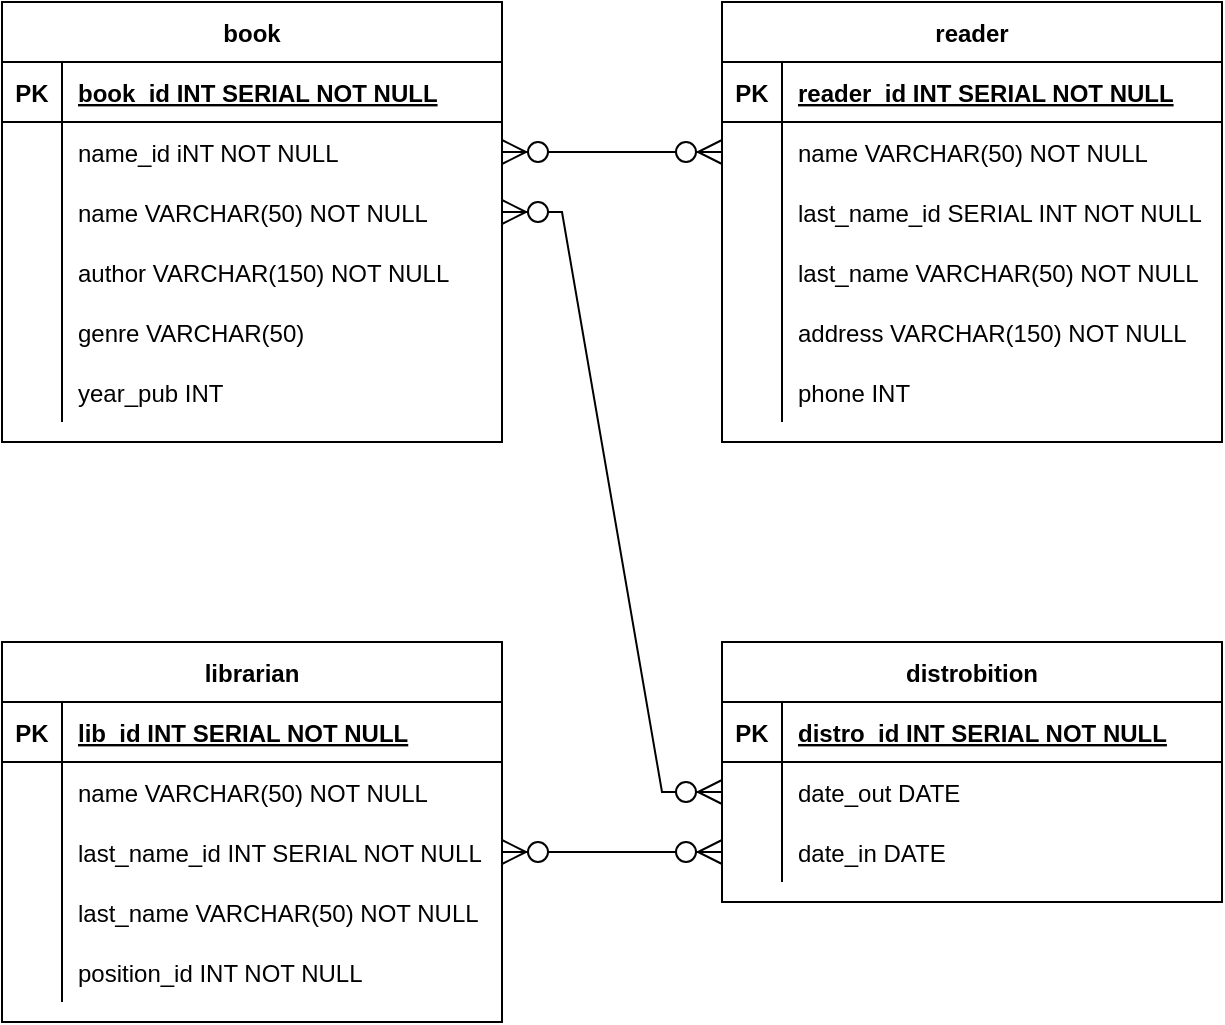 <mxfile version="24.0.4" type="device">
  <diagram id="R2lEEEUBdFMjLlhIrx00" name="Page-1">
    <mxGraphModel dx="2026" dy="1197" grid="1" gridSize="10" guides="1" tooltips="1" connect="1" arrows="1" fold="1" page="1" pageScale="1" pageWidth="850" pageHeight="1100" math="0" shadow="0" extFonts="Permanent Marker^https://fonts.googleapis.com/css?family=Permanent+Marker">
      <root>
        <mxCell id="0" />
        <mxCell id="1" parent="0" />
        <mxCell id="mHWX5svMrmaGDSK8oBWp-1" value="book" style="shape=table;startSize=30;container=1;collapsible=1;childLayout=tableLayout;fixedRows=1;rowLines=0;fontStyle=1;align=center;resizeLast=1;" vertex="1" parent="1">
          <mxGeometry x="120" y="80" width="250" height="220" as="geometry" />
        </mxCell>
        <mxCell id="mHWX5svMrmaGDSK8oBWp-2" value="" style="shape=partialRectangle;collapsible=0;dropTarget=0;pointerEvents=0;fillColor=none;points=[[0,0.5],[1,0.5]];portConstraint=eastwest;top=0;left=0;right=0;bottom=1;" vertex="1" parent="mHWX5svMrmaGDSK8oBWp-1">
          <mxGeometry y="30" width="250" height="30" as="geometry" />
        </mxCell>
        <mxCell id="mHWX5svMrmaGDSK8oBWp-3" value="PK" style="shape=partialRectangle;overflow=hidden;connectable=0;fillColor=none;top=0;left=0;bottom=0;right=0;fontStyle=1;" vertex="1" parent="mHWX5svMrmaGDSK8oBWp-2">
          <mxGeometry width="30" height="30" as="geometry">
            <mxRectangle width="30" height="30" as="alternateBounds" />
          </mxGeometry>
        </mxCell>
        <mxCell id="mHWX5svMrmaGDSK8oBWp-4" value="book_id INT SERIAL NOT NULL " style="shape=partialRectangle;overflow=hidden;connectable=0;fillColor=none;top=0;left=0;bottom=0;right=0;align=left;spacingLeft=6;fontStyle=5;" vertex="1" parent="mHWX5svMrmaGDSK8oBWp-2">
          <mxGeometry x="30" width="220" height="30" as="geometry">
            <mxRectangle width="220" height="30" as="alternateBounds" />
          </mxGeometry>
        </mxCell>
        <mxCell id="mHWX5svMrmaGDSK8oBWp-5" value="" style="shape=partialRectangle;collapsible=0;dropTarget=0;pointerEvents=0;fillColor=none;points=[[0,0.5],[1,0.5]];portConstraint=eastwest;top=0;left=0;right=0;bottom=0;" vertex="1" parent="mHWX5svMrmaGDSK8oBWp-1">
          <mxGeometry y="60" width="250" height="30" as="geometry" />
        </mxCell>
        <mxCell id="mHWX5svMrmaGDSK8oBWp-6" value="" style="shape=partialRectangle;overflow=hidden;connectable=0;fillColor=none;top=0;left=0;bottom=0;right=0;" vertex="1" parent="mHWX5svMrmaGDSK8oBWp-5">
          <mxGeometry width="30" height="30" as="geometry">
            <mxRectangle width="30" height="30" as="alternateBounds" />
          </mxGeometry>
        </mxCell>
        <mxCell id="mHWX5svMrmaGDSK8oBWp-7" value="name_id iNT NOT NULL" style="shape=partialRectangle;overflow=hidden;connectable=0;fillColor=none;top=0;left=0;bottom=0;right=0;align=left;spacingLeft=6;" vertex="1" parent="mHWX5svMrmaGDSK8oBWp-5">
          <mxGeometry x="30" width="220" height="30" as="geometry">
            <mxRectangle width="220" height="30" as="alternateBounds" />
          </mxGeometry>
        </mxCell>
        <mxCell id="mHWX5svMrmaGDSK8oBWp-20" style="shape=partialRectangle;collapsible=0;dropTarget=0;pointerEvents=0;fillColor=none;points=[[0,0.5],[1,0.5]];portConstraint=eastwest;top=0;left=0;right=0;bottom=0;" vertex="1" parent="mHWX5svMrmaGDSK8oBWp-1">
          <mxGeometry y="90" width="250" height="30" as="geometry" />
        </mxCell>
        <mxCell id="mHWX5svMrmaGDSK8oBWp-21" style="shape=partialRectangle;overflow=hidden;connectable=0;fillColor=none;top=0;left=0;bottom=0;right=0;" vertex="1" parent="mHWX5svMrmaGDSK8oBWp-20">
          <mxGeometry width="30" height="30" as="geometry">
            <mxRectangle width="30" height="30" as="alternateBounds" />
          </mxGeometry>
        </mxCell>
        <mxCell id="mHWX5svMrmaGDSK8oBWp-22" value="name VARCHAR(50) NOT NULL" style="shape=partialRectangle;overflow=hidden;connectable=0;fillColor=none;top=0;left=0;bottom=0;right=0;align=left;spacingLeft=6;" vertex="1" parent="mHWX5svMrmaGDSK8oBWp-20">
          <mxGeometry x="30" width="220" height="30" as="geometry">
            <mxRectangle width="220" height="30" as="alternateBounds" />
          </mxGeometry>
        </mxCell>
        <mxCell id="mHWX5svMrmaGDSK8oBWp-8" style="shape=partialRectangle;collapsible=0;dropTarget=0;pointerEvents=0;fillColor=none;points=[[0,0.5],[1,0.5]];portConstraint=eastwest;top=0;left=0;right=0;bottom=0;" vertex="1" parent="mHWX5svMrmaGDSK8oBWp-1">
          <mxGeometry y="120" width="250" height="30" as="geometry" />
        </mxCell>
        <mxCell id="mHWX5svMrmaGDSK8oBWp-9" style="shape=partialRectangle;overflow=hidden;connectable=0;fillColor=none;top=0;left=0;bottom=0;right=0;" vertex="1" parent="mHWX5svMrmaGDSK8oBWp-8">
          <mxGeometry width="30" height="30" as="geometry">
            <mxRectangle width="30" height="30" as="alternateBounds" />
          </mxGeometry>
        </mxCell>
        <mxCell id="mHWX5svMrmaGDSK8oBWp-10" value="author VARCHAR(150) NOT NULL" style="shape=partialRectangle;overflow=hidden;connectable=0;fillColor=none;top=0;left=0;bottom=0;right=0;align=left;spacingLeft=6;" vertex="1" parent="mHWX5svMrmaGDSK8oBWp-8">
          <mxGeometry x="30" width="220" height="30" as="geometry">
            <mxRectangle width="220" height="30" as="alternateBounds" />
          </mxGeometry>
        </mxCell>
        <mxCell id="mHWX5svMrmaGDSK8oBWp-11" style="shape=partialRectangle;collapsible=0;dropTarget=0;pointerEvents=0;fillColor=none;points=[[0,0.5],[1,0.5]];portConstraint=eastwest;top=0;left=0;right=0;bottom=0;" vertex="1" parent="mHWX5svMrmaGDSK8oBWp-1">
          <mxGeometry y="150" width="250" height="30" as="geometry" />
        </mxCell>
        <mxCell id="mHWX5svMrmaGDSK8oBWp-12" style="shape=partialRectangle;overflow=hidden;connectable=0;fillColor=none;top=0;left=0;bottom=0;right=0;" vertex="1" parent="mHWX5svMrmaGDSK8oBWp-11">
          <mxGeometry width="30" height="30" as="geometry">
            <mxRectangle width="30" height="30" as="alternateBounds" />
          </mxGeometry>
        </mxCell>
        <mxCell id="mHWX5svMrmaGDSK8oBWp-13" value="genre VARCHAR(50)" style="shape=partialRectangle;overflow=hidden;connectable=0;fillColor=none;top=0;left=0;bottom=0;right=0;align=left;spacingLeft=6;" vertex="1" parent="mHWX5svMrmaGDSK8oBWp-11">
          <mxGeometry x="30" width="220" height="30" as="geometry">
            <mxRectangle width="220" height="30" as="alternateBounds" />
          </mxGeometry>
        </mxCell>
        <mxCell id="mHWX5svMrmaGDSK8oBWp-14" style="shape=partialRectangle;collapsible=0;dropTarget=0;pointerEvents=0;fillColor=none;points=[[0,0.5],[1,0.5]];portConstraint=eastwest;top=0;left=0;right=0;bottom=0;" vertex="1" parent="mHWX5svMrmaGDSK8oBWp-1">
          <mxGeometry y="180" width="250" height="30" as="geometry" />
        </mxCell>
        <mxCell id="mHWX5svMrmaGDSK8oBWp-15" style="shape=partialRectangle;overflow=hidden;connectable=0;fillColor=none;top=0;left=0;bottom=0;right=0;" vertex="1" parent="mHWX5svMrmaGDSK8oBWp-14">
          <mxGeometry width="30" height="30" as="geometry">
            <mxRectangle width="30" height="30" as="alternateBounds" />
          </mxGeometry>
        </mxCell>
        <mxCell id="mHWX5svMrmaGDSK8oBWp-16" value="year_pub INT" style="shape=partialRectangle;overflow=hidden;connectable=0;fillColor=none;top=0;left=0;bottom=0;right=0;align=left;spacingLeft=6;" vertex="1" parent="mHWX5svMrmaGDSK8oBWp-14">
          <mxGeometry x="30" width="220" height="30" as="geometry">
            <mxRectangle width="220" height="30" as="alternateBounds" />
          </mxGeometry>
        </mxCell>
        <mxCell id="mHWX5svMrmaGDSK8oBWp-23" value="reader" style="shape=table;startSize=30;container=1;collapsible=1;childLayout=tableLayout;fixedRows=1;rowLines=0;fontStyle=1;align=center;resizeLast=1;" vertex="1" parent="1">
          <mxGeometry x="480" y="80" width="250" height="220" as="geometry" />
        </mxCell>
        <mxCell id="mHWX5svMrmaGDSK8oBWp-24" value="" style="shape=partialRectangle;collapsible=0;dropTarget=0;pointerEvents=0;fillColor=none;points=[[0,0.5],[1,0.5]];portConstraint=eastwest;top=0;left=0;right=0;bottom=1;" vertex="1" parent="mHWX5svMrmaGDSK8oBWp-23">
          <mxGeometry y="30" width="250" height="30" as="geometry" />
        </mxCell>
        <mxCell id="mHWX5svMrmaGDSK8oBWp-25" value="PK" style="shape=partialRectangle;overflow=hidden;connectable=0;fillColor=none;top=0;left=0;bottom=0;right=0;fontStyle=1;" vertex="1" parent="mHWX5svMrmaGDSK8oBWp-24">
          <mxGeometry width="30" height="30" as="geometry">
            <mxRectangle width="30" height="30" as="alternateBounds" />
          </mxGeometry>
        </mxCell>
        <mxCell id="mHWX5svMrmaGDSK8oBWp-26" value="reader_id INT SERIAL NOT NULL " style="shape=partialRectangle;overflow=hidden;connectable=0;fillColor=none;top=0;left=0;bottom=0;right=0;align=left;spacingLeft=6;fontStyle=5;" vertex="1" parent="mHWX5svMrmaGDSK8oBWp-24">
          <mxGeometry x="30" width="220" height="30" as="geometry">
            <mxRectangle width="220" height="30" as="alternateBounds" />
          </mxGeometry>
        </mxCell>
        <mxCell id="mHWX5svMrmaGDSK8oBWp-30" style="shape=partialRectangle;collapsible=0;dropTarget=0;pointerEvents=0;fillColor=none;points=[[0,0.5],[1,0.5]];portConstraint=eastwest;top=0;left=0;right=0;bottom=0;" vertex="1" parent="mHWX5svMrmaGDSK8oBWp-23">
          <mxGeometry y="60" width="250" height="30" as="geometry" />
        </mxCell>
        <mxCell id="mHWX5svMrmaGDSK8oBWp-31" style="shape=partialRectangle;overflow=hidden;connectable=0;fillColor=none;top=0;left=0;bottom=0;right=0;" vertex="1" parent="mHWX5svMrmaGDSK8oBWp-30">
          <mxGeometry width="30" height="30" as="geometry">
            <mxRectangle width="30" height="30" as="alternateBounds" />
          </mxGeometry>
        </mxCell>
        <mxCell id="mHWX5svMrmaGDSK8oBWp-32" value="name VARCHAR(50) NOT NULL" style="shape=partialRectangle;overflow=hidden;connectable=0;fillColor=none;top=0;left=0;bottom=0;right=0;align=left;spacingLeft=6;" vertex="1" parent="mHWX5svMrmaGDSK8oBWp-30">
          <mxGeometry x="30" width="220" height="30" as="geometry">
            <mxRectangle width="220" height="30" as="alternateBounds" />
          </mxGeometry>
        </mxCell>
        <mxCell id="mHWX5svMrmaGDSK8oBWp-42" style="shape=partialRectangle;collapsible=0;dropTarget=0;pointerEvents=0;fillColor=none;points=[[0,0.5],[1,0.5]];portConstraint=eastwest;top=0;left=0;right=0;bottom=0;" vertex="1" parent="mHWX5svMrmaGDSK8oBWp-23">
          <mxGeometry y="90" width="250" height="30" as="geometry" />
        </mxCell>
        <mxCell id="mHWX5svMrmaGDSK8oBWp-43" style="shape=partialRectangle;overflow=hidden;connectable=0;fillColor=none;top=0;left=0;bottom=0;right=0;" vertex="1" parent="mHWX5svMrmaGDSK8oBWp-42">
          <mxGeometry width="30" height="30" as="geometry">
            <mxRectangle width="30" height="30" as="alternateBounds" />
          </mxGeometry>
        </mxCell>
        <mxCell id="mHWX5svMrmaGDSK8oBWp-44" value="last_name_id SERIAL INT NOT NULL" style="shape=partialRectangle;overflow=hidden;connectable=0;fillColor=none;top=0;left=0;bottom=0;right=0;align=left;spacingLeft=6;" vertex="1" parent="mHWX5svMrmaGDSK8oBWp-42">
          <mxGeometry x="30" width="220" height="30" as="geometry">
            <mxRectangle width="220" height="30" as="alternateBounds" />
          </mxGeometry>
        </mxCell>
        <mxCell id="mHWX5svMrmaGDSK8oBWp-33" style="shape=partialRectangle;collapsible=0;dropTarget=0;pointerEvents=0;fillColor=none;points=[[0,0.5],[1,0.5]];portConstraint=eastwest;top=0;left=0;right=0;bottom=0;" vertex="1" parent="mHWX5svMrmaGDSK8oBWp-23">
          <mxGeometry y="120" width="250" height="30" as="geometry" />
        </mxCell>
        <mxCell id="mHWX5svMrmaGDSK8oBWp-34" style="shape=partialRectangle;overflow=hidden;connectable=0;fillColor=none;top=0;left=0;bottom=0;right=0;" vertex="1" parent="mHWX5svMrmaGDSK8oBWp-33">
          <mxGeometry width="30" height="30" as="geometry">
            <mxRectangle width="30" height="30" as="alternateBounds" />
          </mxGeometry>
        </mxCell>
        <mxCell id="mHWX5svMrmaGDSK8oBWp-35" value="last_name VARCHAR(50) NOT NULL" style="shape=partialRectangle;overflow=hidden;connectable=0;fillColor=none;top=0;left=0;bottom=0;right=0;align=left;spacingLeft=6;" vertex="1" parent="mHWX5svMrmaGDSK8oBWp-33">
          <mxGeometry x="30" width="220" height="30" as="geometry">
            <mxRectangle width="220" height="30" as="alternateBounds" />
          </mxGeometry>
        </mxCell>
        <mxCell id="mHWX5svMrmaGDSK8oBWp-36" style="shape=partialRectangle;collapsible=0;dropTarget=0;pointerEvents=0;fillColor=none;points=[[0,0.5],[1,0.5]];portConstraint=eastwest;top=0;left=0;right=0;bottom=0;" vertex="1" parent="mHWX5svMrmaGDSK8oBWp-23">
          <mxGeometry y="150" width="250" height="30" as="geometry" />
        </mxCell>
        <mxCell id="mHWX5svMrmaGDSK8oBWp-37" style="shape=partialRectangle;overflow=hidden;connectable=0;fillColor=none;top=0;left=0;bottom=0;right=0;" vertex="1" parent="mHWX5svMrmaGDSK8oBWp-36">
          <mxGeometry width="30" height="30" as="geometry">
            <mxRectangle width="30" height="30" as="alternateBounds" />
          </mxGeometry>
        </mxCell>
        <mxCell id="mHWX5svMrmaGDSK8oBWp-38" value="address VARCHAR(150) NOT NULL" style="shape=partialRectangle;overflow=hidden;connectable=0;fillColor=none;top=0;left=0;bottom=0;right=0;align=left;spacingLeft=6;" vertex="1" parent="mHWX5svMrmaGDSK8oBWp-36">
          <mxGeometry x="30" width="220" height="30" as="geometry">
            <mxRectangle width="220" height="30" as="alternateBounds" />
          </mxGeometry>
        </mxCell>
        <mxCell id="mHWX5svMrmaGDSK8oBWp-39" style="shape=partialRectangle;collapsible=0;dropTarget=0;pointerEvents=0;fillColor=none;points=[[0,0.5],[1,0.5]];portConstraint=eastwest;top=0;left=0;right=0;bottom=0;" vertex="1" parent="mHWX5svMrmaGDSK8oBWp-23">
          <mxGeometry y="180" width="250" height="30" as="geometry" />
        </mxCell>
        <mxCell id="mHWX5svMrmaGDSK8oBWp-40" style="shape=partialRectangle;overflow=hidden;connectable=0;fillColor=none;top=0;left=0;bottom=0;right=0;" vertex="1" parent="mHWX5svMrmaGDSK8oBWp-39">
          <mxGeometry width="30" height="30" as="geometry">
            <mxRectangle width="30" height="30" as="alternateBounds" />
          </mxGeometry>
        </mxCell>
        <mxCell id="mHWX5svMrmaGDSK8oBWp-41" value="phone INT" style="shape=partialRectangle;overflow=hidden;connectable=0;fillColor=none;top=0;left=0;bottom=0;right=0;align=left;spacingLeft=6;" vertex="1" parent="mHWX5svMrmaGDSK8oBWp-39">
          <mxGeometry x="30" width="220" height="30" as="geometry">
            <mxRectangle width="220" height="30" as="alternateBounds" />
          </mxGeometry>
        </mxCell>
        <mxCell id="mHWX5svMrmaGDSK8oBWp-45" value="librarian" style="shape=table;startSize=30;container=1;collapsible=1;childLayout=tableLayout;fixedRows=1;rowLines=0;fontStyle=1;align=center;resizeLast=1;" vertex="1" parent="1">
          <mxGeometry x="120" y="400" width="250" height="190" as="geometry" />
        </mxCell>
        <mxCell id="mHWX5svMrmaGDSK8oBWp-46" value="" style="shape=partialRectangle;collapsible=0;dropTarget=0;pointerEvents=0;fillColor=none;points=[[0,0.5],[1,0.5]];portConstraint=eastwest;top=0;left=0;right=0;bottom=1;" vertex="1" parent="mHWX5svMrmaGDSK8oBWp-45">
          <mxGeometry y="30" width="250" height="30" as="geometry" />
        </mxCell>
        <mxCell id="mHWX5svMrmaGDSK8oBWp-47" value="PK" style="shape=partialRectangle;overflow=hidden;connectable=0;fillColor=none;top=0;left=0;bottom=0;right=0;fontStyle=1;" vertex="1" parent="mHWX5svMrmaGDSK8oBWp-46">
          <mxGeometry width="30" height="30" as="geometry">
            <mxRectangle width="30" height="30" as="alternateBounds" />
          </mxGeometry>
        </mxCell>
        <mxCell id="mHWX5svMrmaGDSK8oBWp-48" value="lib_id INT SERIAL NOT NULL " style="shape=partialRectangle;overflow=hidden;connectable=0;fillColor=none;top=0;left=0;bottom=0;right=0;align=left;spacingLeft=6;fontStyle=5;" vertex="1" parent="mHWX5svMrmaGDSK8oBWp-46">
          <mxGeometry x="30" width="220" height="30" as="geometry">
            <mxRectangle width="220" height="30" as="alternateBounds" />
          </mxGeometry>
        </mxCell>
        <mxCell id="mHWX5svMrmaGDSK8oBWp-52" style="shape=partialRectangle;collapsible=0;dropTarget=0;pointerEvents=0;fillColor=none;points=[[0,0.5],[1,0.5]];portConstraint=eastwest;top=0;left=0;right=0;bottom=0;" vertex="1" parent="mHWX5svMrmaGDSK8oBWp-45">
          <mxGeometry y="60" width="250" height="30" as="geometry" />
        </mxCell>
        <mxCell id="mHWX5svMrmaGDSK8oBWp-53" style="shape=partialRectangle;overflow=hidden;connectable=0;fillColor=none;top=0;left=0;bottom=0;right=0;" vertex="1" parent="mHWX5svMrmaGDSK8oBWp-52">
          <mxGeometry width="30" height="30" as="geometry">
            <mxRectangle width="30" height="30" as="alternateBounds" />
          </mxGeometry>
        </mxCell>
        <mxCell id="mHWX5svMrmaGDSK8oBWp-54" value="name VARCHAR(50) NOT NULL" style="shape=partialRectangle;overflow=hidden;connectable=0;fillColor=none;top=0;left=0;bottom=0;right=0;align=left;spacingLeft=6;" vertex="1" parent="mHWX5svMrmaGDSK8oBWp-52">
          <mxGeometry x="30" width="220" height="30" as="geometry">
            <mxRectangle width="220" height="30" as="alternateBounds" />
          </mxGeometry>
        </mxCell>
        <mxCell id="mHWX5svMrmaGDSK8oBWp-64" style="shape=partialRectangle;collapsible=0;dropTarget=0;pointerEvents=0;fillColor=none;points=[[0,0.5],[1,0.5]];portConstraint=eastwest;top=0;left=0;right=0;bottom=0;" vertex="1" parent="mHWX5svMrmaGDSK8oBWp-45">
          <mxGeometry y="90" width="250" height="30" as="geometry" />
        </mxCell>
        <mxCell id="mHWX5svMrmaGDSK8oBWp-65" style="shape=partialRectangle;overflow=hidden;connectable=0;fillColor=none;top=0;left=0;bottom=0;right=0;" vertex="1" parent="mHWX5svMrmaGDSK8oBWp-64">
          <mxGeometry width="30" height="30" as="geometry">
            <mxRectangle width="30" height="30" as="alternateBounds" />
          </mxGeometry>
        </mxCell>
        <mxCell id="mHWX5svMrmaGDSK8oBWp-66" value="last_name_id INT SERIAL NOT NULL" style="shape=partialRectangle;overflow=hidden;connectable=0;fillColor=none;top=0;left=0;bottom=0;right=0;align=left;spacingLeft=6;" vertex="1" parent="mHWX5svMrmaGDSK8oBWp-64">
          <mxGeometry x="30" width="220" height="30" as="geometry">
            <mxRectangle width="220" height="30" as="alternateBounds" />
          </mxGeometry>
        </mxCell>
        <mxCell id="mHWX5svMrmaGDSK8oBWp-55" style="shape=partialRectangle;collapsible=0;dropTarget=0;pointerEvents=0;fillColor=none;points=[[0,0.5],[1,0.5]];portConstraint=eastwest;top=0;left=0;right=0;bottom=0;" vertex="1" parent="mHWX5svMrmaGDSK8oBWp-45">
          <mxGeometry y="120" width="250" height="30" as="geometry" />
        </mxCell>
        <mxCell id="mHWX5svMrmaGDSK8oBWp-56" style="shape=partialRectangle;overflow=hidden;connectable=0;fillColor=none;top=0;left=0;bottom=0;right=0;" vertex="1" parent="mHWX5svMrmaGDSK8oBWp-55">
          <mxGeometry width="30" height="30" as="geometry">
            <mxRectangle width="30" height="30" as="alternateBounds" />
          </mxGeometry>
        </mxCell>
        <mxCell id="mHWX5svMrmaGDSK8oBWp-57" value="last_name VARCHAR(50) NOT NULL" style="shape=partialRectangle;overflow=hidden;connectable=0;fillColor=none;top=0;left=0;bottom=0;right=0;align=left;spacingLeft=6;" vertex="1" parent="mHWX5svMrmaGDSK8oBWp-55">
          <mxGeometry x="30" width="220" height="30" as="geometry">
            <mxRectangle width="220" height="30" as="alternateBounds" />
          </mxGeometry>
        </mxCell>
        <mxCell id="mHWX5svMrmaGDSK8oBWp-58" style="shape=partialRectangle;collapsible=0;dropTarget=0;pointerEvents=0;fillColor=none;points=[[0,0.5],[1,0.5]];portConstraint=eastwest;top=0;left=0;right=0;bottom=0;" vertex="1" parent="mHWX5svMrmaGDSK8oBWp-45">
          <mxGeometry y="150" width="250" height="30" as="geometry" />
        </mxCell>
        <mxCell id="mHWX5svMrmaGDSK8oBWp-59" style="shape=partialRectangle;overflow=hidden;connectable=0;fillColor=none;top=0;left=0;bottom=0;right=0;" vertex="1" parent="mHWX5svMrmaGDSK8oBWp-58">
          <mxGeometry width="30" height="30" as="geometry">
            <mxRectangle width="30" height="30" as="alternateBounds" />
          </mxGeometry>
        </mxCell>
        <mxCell id="mHWX5svMrmaGDSK8oBWp-60" value="position_id INT NOT NULL" style="shape=partialRectangle;overflow=hidden;connectable=0;fillColor=none;top=0;left=0;bottom=0;right=0;align=left;spacingLeft=6;" vertex="1" parent="mHWX5svMrmaGDSK8oBWp-58">
          <mxGeometry x="30" width="220" height="30" as="geometry">
            <mxRectangle width="220" height="30" as="alternateBounds" />
          </mxGeometry>
        </mxCell>
        <mxCell id="mHWX5svMrmaGDSK8oBWp-67" value="distrobition" style="shape=table;startSize=30;container=1;collapsible=1;childLayout=tableLayout;fixedRows=1;rowLines=0;fontStyle=1;align=center;resizeLast=1;" vertex="1" parent="1">
          <mxGeometry x="480" y="400" width="250" height="130" as="geometry" />
        </mxCell>
        <mxCell id="mHWX5svMrmaGDSK8oBWp-68" value="" style="shape=partialRectangle;collapsible=0;dropTarget=0;pointerEvents=0;fillColor=none;points=[[0,0.5],[1,0.5]];portConstraint=eastwest;top=0;left=0;right=0;bottom=1;" vertex="1" parent="mHWX5svMrmaGDSK8oBWp-67">
          <mxGeometry y="30" width="250" height="30" as="geometry" />
        </mxCell>
        <mxCell id="mHWX5svMrmaGDSK8oBWp-69" value="PK" style="shape=partialRectangle;overflow=hidden;connectable=0;fillColor=none;top=0;left=0;bottom=0;right=0;fontStyle=1;" vertex="1" parent="mHWX5svMrmaGDSK8oBWp-68">
          <mxGeometry width="30" height="30" as="geometry">
            <mxRectangle width="30" height="30" as="alternateBounds" />
          </mxGeometry>
        </mxCell>
        <mxCell id="mHWX5svMrmaGDSK8oBWp-70" value="distro_id INT SERIAL NOT NULL " style="shape=partialRectangle;overflow=hidden;connectable=0;fillColor=none;top=0;left=0;bottom=0;right=0;align=left;spacingLeft=6;fontStyle=5;" vertex="1" parent="mHWX5svMrmaGDSK8oBWp-68">
          <mxGeometry x="30" width="220" height="30" as="geometry">
            <mxRectangle width="220" height="30" as="alternateBounds" />
          </mxGeometry>
        </mxCell>
        <mxCell id="mHWX5svMrmaGDSK8oBWp-71" style="shape=partialRectangle;collapsible=0;dropTarget=0;pointerEvents=0;fillColor=none;points=[[0,0.5],[1,0.5]];portConstraint=eastwest;top=0;left=0;right=0;bottom=0;" vertex="1" parent="mHWX5svMrmaGDSK8oBWp-67">
          <mxGeometry y="60" width="250" height="30" as="geometry" />
        </mxCell>
        <mxCell id="mHWX5svMrmaGDSK8oBWp-72" style="shape=partialRectangle;overflow=hidden;connectable=0;fillColor=none;top=0;left=0;bottom=0;right=0;" vertex="1" parent="mHWX5svMrmaGDSK8oBWp-71">
          <mxGeometry width="30" height="30" as="geometry">
            <mxRectangle width="30" height="30" as="alternateBounds" />
          </mxGeometry>
        </mxCell>
        <mxCell id="mHWX5svMrmaGDSK8oBWp-73" value="date_out DATE" style="shape=partialRectangle;overflow=hidden;connectable=0;fillColor=none;top=0;left=0;bottom=0;right=0;align=left;spacingLeft=6;" vertex="1" parent="mHWX5svMrmaGDSK8oBWp-71">
          <mxGeometry x="30" width="220" height="30" as="geometry">
            <mxRectangle width="220" height="30" as="alternateBounds" />
          </mxGeometry>
        </mxCell>
        <mxCell id="mHWX5svMrmaGDSK8oBWp-74" style="shape=partialRectangle;collapsible=0;dropTarget=0;pointerEvents=0;fillColor=none;points=[[0,0.5],[1,0.5]];portConstraint=eastwest;top=0;left=0;right=0;bottom=0;" vertex="1" parent="mHWX5svMrmaGDSK8oBWp-67">
          <mxGeometry y="90" width="250" height="30" as="geometry" />
        </mxCell>
        <mxCell id="mHWX5svMrmaGDSK8oBWp-75" style="shape=partialRectangle;overflow=hidden;connectable=0;fillColor=none;top=0;left=0;bottom=0;right=0;" vertex="1" parent="mHWX5svMrmaGDSK8oBWp-74">
          <mxGeometry width="30" height="30" as="geometry">
            <mxRectangle width="30" height="30" as="alternateBounds" />
          </mxGeometry>
        </mxCell>
        <mxCell id="mHWX5svMrmaGDSK8oBWp-76" value="date_in DATE" style="shape=partialRectangle;overflow=hidden;connectable=0;fillColor=none;top=0;left=0;bottom=0;right=0;align=left;spacingLeft=6;" vertex="1" parent="mHWX5svMrmaGDSK8oBWp-74">
          <mxGeometry x="30" width="220" height="30" as="geometry">
            <mxRectangle width="220" height="30" as="alternateBounds" />
          </mxGeometry>
        </mxCell>
        <mxCell id="mHWX5svMrmaGDSK8oBWp-86" value="" style="edgeStyle=entityRelationEdgeStyle;fontSize=12;html=1;endArrow=ERzeroToMany;endFill=1;startArrow=ERzeroToMany;rounded=0;endSize=10;startSize=10;entryX=0;entryY=0.5;entryDx=0;entryDy=0;exitX=1;exitY=0.5;exitDx=0;exitDy=0;" edge="1" parent="1" source="mHWX5svMrmaGDSK8oBWp-5" target="mHWX5svMrmaGDSK8oBWp-30">
          <mxGeometry width="100" height="100" relative="1" as="geometry">
            <mxPoint x="350" y="400" as="sourcePoint" />
            <mxPoint x="450" y="300" as="targetPoint" />
          </mxGeometry>
        </mxCell>
        <mxCell id="mHWX5svMrmaGDSK8oBWp-87" value="" style="edgeStyle=entityRelationEdgeStyle;fontSize=12;html=1;endArrow=ERzeroToMany;endFill=1;startArrow=ERzeroToMany;rounded=0;endSize=10;startSize=10;entryX=0;entryY=0.5;entryDx=0;entryDy=0;exitX=1;exitY=0.5;exitDx=0;exitDy=0;" edge="1" parent="1" source="mHWX5svMrmaGDSK8oBWp-64" target="mHWX5svMrmaGDSK8oBWp-74">
          <mxGeometry width="100" height="100" relative="1" as="geometry">
            <mxPoint x="360" y="510" as="sourcePoint" />
            <mxPoint x="470" y="510" as="targetPoint" />
          </mxGeometry>
        </mxCell>
        <mxCell id="mHWX5svMrmaGDSK8oBWp-88" value="" style="edgeStyle=entityRelationEdgeStyle;fontSize=12;html=1;endArrow=ERzeroToMany;endFill=1;startArrow=ERzeroToMany;rounded=0;endSize=10;startSize=10;entryX=0;entryY=0.5;entryDx=0;entryDy=0;exitX=1;exitY=0.5;exitDx=0;exitDy=0;" edge="1" parent="1" source="mHWX5svMrmaGDSK8oBWp-20" target="mHWX5svMrmaGDSK8oBWp-71">
          <mxGeometry width="100" height="100" relative="1" as="geometry">
            <mxPoint x="390" y="175" as="sourcePoint" />
            <mxPoint x="500" y="175" as="targetPoint" />
          </mxGeometry>
        </mxCell>
      </root>
    </mxGraphModel>
  </diagram>
</mxfile>

